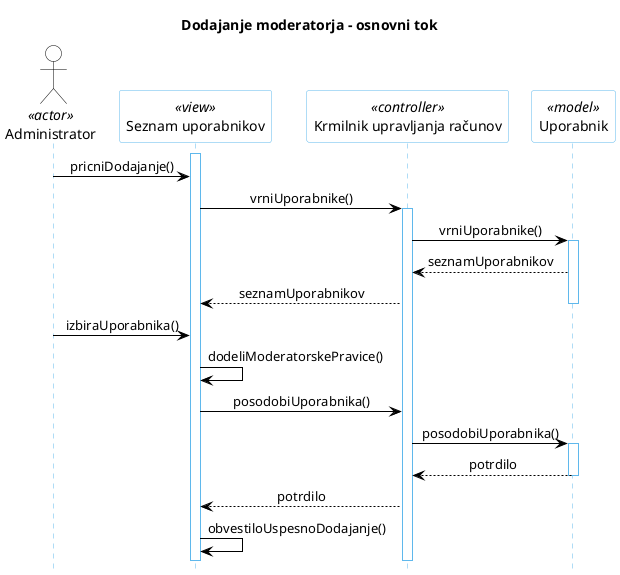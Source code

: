 @startuml ModeratorOsnovni

hide footbox

skinparam backgroundcolor white
skinparam defaultTextAlignment center
skinparam actorBorderColor black
skinparam actorBackgroundColor white
skinparam arrowColor black  
skinparam sequenceLifeLineBorderColor #5FB8EC
skinparam sequenceParticipantBorderColor #5FB8EC
skinparam sequenceParticipantBackgroundColor white

title "Dodajanje moderatorja - osnovni tok"

actor "Administrator" AS U1 <<actor>>

participant "Seznam uporabnikov" as R5 <<view>>
participant "Krmilnik upravljanja računov" as R2 <<controller>>
participant "Uporabnik" as R4 <<model>>


activate R5
U1 -> R5: pricniDodajanje()
R5 -> R2: vrniUporabnike()
activate R2
R2 -> R4: vrniUporabnike()
activate R4
R4 -[dotted]> R2: seznamUporabnikov
R2 -[dotted]> R5: seznamUporabnikov
deactivate R4


U1 -> R5: izbiraUporabnika()
'R5 -> R5: izbiraUporabnika()
R5 -> R5: dodeliModeratorskePravice()
R5 -> R2: posodobiUporabnika()
R2 -> R4: posodobiUporabnika()
activate R4

R4 -[dotted]> R2: potrdilo
deactivate R4


R2 -[dotted]> R5: potrdilo
R5 -> R5: obvestiloUspesnoDodajanje()

@enduml
